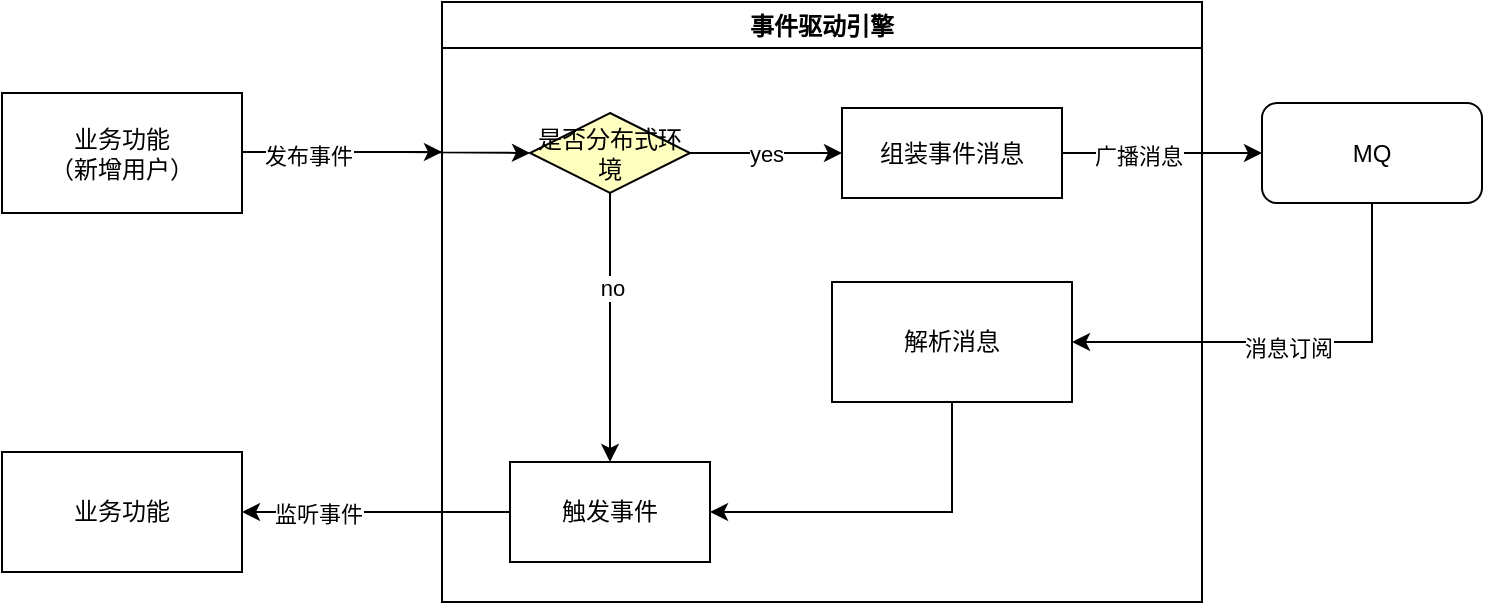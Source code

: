 <mxfile version="14.2.7" type="github">
  <diagram id="2zjapjOrdFrFbGMfj2xn" name="第 1 页">
    <mxGraphModel dx="1130" dy="723" grid="1" gridSize="10" guides="1" tooltips="1" connect="1" arrows="1" fold="1" page="1" pageScale="1" pageWidth="827" pageHeight="1169" math="0" shadow="0">
      <root>
        <mxCell id="0" />
        <mxCell id="1" parent="0" />
        <mxCell id="QGrW1LsyMxwpxkQ2PD_w-1" value="事件驱动引擎" style="swimlane;" vertex="1" parent="1">
          <mxGeometry x="330" y="70" width="380" height="300" as="geometry" />
        </mxCell>
        <mxCell id="QGrW1LsyMxwpxkQ2PD_w-26" value="yes" style="edgeStyle=orthogonalEdgeStyle;rounded=0;orthogonalLoop=1;jettySize=auto;html=1;entryX=0;entryY=0.5;entryDx=0;entryDy=0;" edge="1" parent="QGrW1LsyMxwpxkQ2PD_w-1" source="QGrW1LsyMxwpxkQ2PD_w-7" target="QGrW1LsyMxwpxkQ2PD_w-23">
          <mxGeometry relative="1" as="geometry" />
        </mxCell>
        <mxCell id="QGrW1LsyMxwpxkQ2PD_w-35" style="edgeStyle=orthogonalEdgeStyle;rounded=0;orthogonalLoop=1;jettySize=auto;html=1;entryX=0.5;entryY=0;entryDx=0;entryDy=0;strokeColor=#000000;" edge="1" parent="QGrW1LsyMxwpxkQ2PD_w-1" source="QGrW1LsyMxwpxkQ2PD_w-7" target="QGrW1LsyMxwpxkQ2PD_w-16">
          <mxGeometry relative="1" as="geometry" />
        </mxCell>
        <mxCell id="QGrW1LsyMxwpxkQ2PD_w-36" value="no" style="edgeLabel;html=1;align=center;verticalAlign=middle;resizable=0;points=[];" vertex="1" connectable="0" parent="QGrW1LsyMxwpxkQ2PD_w-35">
          <mxGeometry x="-0.309" y="1" relative="1" as="geometry">
            <mxPoint y="1" as="offset" />
          </mxGeometry>
        </mxCell>
        <mxCell id="QGrW1LsyMxwpxkQ2PD_w-7" value="是否分布式环境" style="rhombus;whiteSpace=wrap;html=1;fillColor=#ffffc0;" vertex="1" parent="QGrW1LsyMxwpxkQ2PD_w-1">
          <mxGeometry x="44" y="55.5" width="80" height="40" as="geometry" />
        </mxCell>
        <mxCell id="QGrW1LsyMxwpxkQ2PD_w-16" value="触发事件" style="rounded=0;whiteSpace=wrap;html=1;" vertex="1" parent="QGrW1LsyMxwpxkQ2PD_w-1">
          <mxGeometry x="34" y="230" width="100" height="50" as="geometry" />
        </mxCell>
        <mxCell id="QGrW1LsyMxwpxkQ2PD_w-23" value="组装事件消息" style="rounded=0;whiteSpace=wrap;html=1;" vertex="1" parent="QGrW1LsyMxwpxkQ2PD_w-1">
          <mxGeometry x="200" y="53" width="110" height="45" as="geometry" />
        </mxCell>
        <mxCell id="QGrW1LsyMxwpxkQ2PD_w-25" style="edgeStyle=orthogonalEdgeStyle;rounded=0;orthogonalLoop=1;jettySize=auto;html=1;exitX=0;exitY=0.25;exitDx=0;exitDy=0;entryX=0;entryY=0.5;entryDx=0;entryDy=0;strokeColor=#000000;" edge="1" parent="QGrW1LsyMxwpxkQ2PD_w-1" source="QGrW1LsyMxwpxkQ2PD_w-1" target="QGrW1LsyMxwpxkQ2PD_w-7">
          <mxGeometry relative="1" as="geometry" />
        </mxCell>
        <mxCell id="QGrW1LsyMxwpxkQ2PD_w-30" style="edgeStyle=orthogonalEdgeStyle;rounded=0;orthogonalLoop=1;jettySize=auto;html=1;entryX=1;entryY=0.5;entryDx=0;entryDy=0;strokeColor=#000000;exitX=0.5;exitY=1;exitDx=0;exitDy=0;" edge="1" parent="QGrW1LsyMxwpxkQ2PD_w-1" source="QGrW1LsyMxwpxkQ2PD_w-29" target="QGrW1LsyMxwpxkQ2PD_w-16">
          <mxGeometry relative="1" as="geometry" />
        </mxCell>
        <mxCell id="QGrW1LsyMxwpxkQ2PD_w-29" value="解析消息" style="rounded=0;whiteSpace=wrap;html=1;" vertex="1" parent="QGrW1LsyMxwpxkQ2PD_w-1">
          <mxGeometry x="195" y="140" width="120" height="60" as="geometry" />
        </mxCell>
        <mxCell id="QGrW1LsyMxwpxkQ2PD_w-3" style="edgeStyle=orthogonalEdgeStyle;rounded=0;orthogonalLoop=1;jettySize=auto;html=1;" edge="1" parent="1" source="QGrW1LsyMxwpxkQ2PD_w-2">
          <mxGeometry relative="1" as="geometry">
            <mxPoint x="330" y="145" as="targetPoint" />
          </mxGeometry>
        </mxCell>
        <mxCell id="QGrW1LsyMxwpxkQ2PD_w-4" value="发布事件" style="edgeLabel;html=1;align=center;verticalAlign=middle;resizable=0;points=[];" vertex="1" connectable="0" parent="QGrW1LsyMxwpxkQ2PD_w-3">
          <mxGeometry x="-0.341" y="-2" relative="1" as="geometry">
            <mxPoint as="offset" />
          </mxGeometry>
        </mxCell>
        <mxCell id="QGrW1LsyMxwpxkQ2PD_w-2" value="业务功能&lt;br&gt;（新增用户）" style="rounded=0;whiteSpace=wrap;html=1;" vertex="1" parent="1">
          <mxGeometry x="110" y="115.5" width="120" height="60" as="geometry" />
        </mxCell>
        <mxCell id="QGrW1LsyMxwpxkQ2PD_w-31" style="edgeStyle=orthogonalEdgeStyle;rounded=0;orthogonalLoop=1;jettySize=auto;html=1;entryX=1;entryY=0.5;entryDx=0;entryDy=0;strokeColor=#000000;exitX=0.5;exitY=1;exitDx=0;exitDy=0;" edge="1" parent="1" source="QGrW1LsyMxwpxkQ2PD_w-11" target="QGrW1LsyMxwpxkQ2PD_w-29">
          <mxGeometry relative="1" as="geometry" />
        </mxCell>
        <mxCell id="QGrW1LsyMxwpxkQ2PD_w-32" value="消息订阅" style="edgeLabel;html=1;align=center;verticalAlign=middle;resizable=0;points=[];" vertex="1" connectable="0" parent="QGrW1LsyMxwpxkQ2PD_w-31">
          <mxGeometry x="0.03" y="3" relative="1" as="geometry">
            <mxPoint x="1" as="offset" />
          </mxGeometry>
        </mxCell>
        <mxCell id="QGrW1LsyMxwpxkQ2PD_w-11" value="MQ" style="rounded=1;whiteSpace=wrap;html=1;" vertex="1" parent="1">
          <mxGeometry x="740" y="120.5" width="110" height="50" as="geometry" />
        </mxCell>
        <mxCell id="QGrW1LsyMxwpxkQ2PD_w-19" value="业务功能" style="rounded=0;whiteSpace=wrap;html=1;" vertex="1" parent="1">
          <mxGeometry x="110" y="295" width="120" height="60" as="geometry" />
        </mxCell>
        <mxCell id="QGrW1LsyMxwpxkQ2PD_w-22" style="edgeStyle=orthogonalEdgeStyle;rounded=0;orthogonalLoop=1;jettySize=auto;html=1;entryX=1;entryY=0.5;entryDx=0;entryDy=0;strokeColor=#000000;exitX=0;exitY=0.5;exitDx=0;exitDy=0;" edge="1" parent="1" source="QGrW1LsyMxwpxkQ2PD_w-16" target="QGrW1LsyMxwpxkQ2PD_w-19">
          <mxGeometry relative="1" as="geometry" />
        </mxCell>
        <mxCell id="QGrW1LsyMxwpxkQ2PD_w-33" value="监听事件" style="edgeLabel;html=1;align=center;verticalAlign=middle;resizable=0;points=[];" vertex="1" connectable="0" parent="QGrW1LsyMxwpxkQ2PD_w-22">
          <mxGeometry x="0.443" y="1" relative="1" as="geometry">
            <mxPoint as="offset" />
          </mxGeometry>
        </mxCell>
        <mxCell id="QGrW1LsyMxwpxkQ2PD_w-27" style="edgeStyle=orthogonalEdgeStyle;rounded=0;orthogonalLoop=1;jettySize=auto;html=1;entryX=0;entryY=0.5;entryDx=0;entryDy=0;" edge="1" parent="1" source="QGrW1LsyMxwpxkQ2PD_w-23" target="QGrW1LsyMxwpxkQ2PD_w-11">
          <mxGeometry relative="1" as="geometry" />
        </mxCell>
        <mxCell id="QGrW1LsyMxwpxkQ2PD_w-28" value="广播消息" style="edgeLabel;html=1;align=center;verticalAlign=middle;resizable=0;points=[];" vertex="1" connectable="0" parent="QGrW1LsyMxwpxkQ2PD_w-27">
          <mxGeometry x="-0.246" relative="1" as="geometry">
            <mxPoint y="1" as="offset" />
          </mxGeometry>
        </mxCell>
      </root>
    </mxGraphModel>
  </diagram>
</mxfile>
